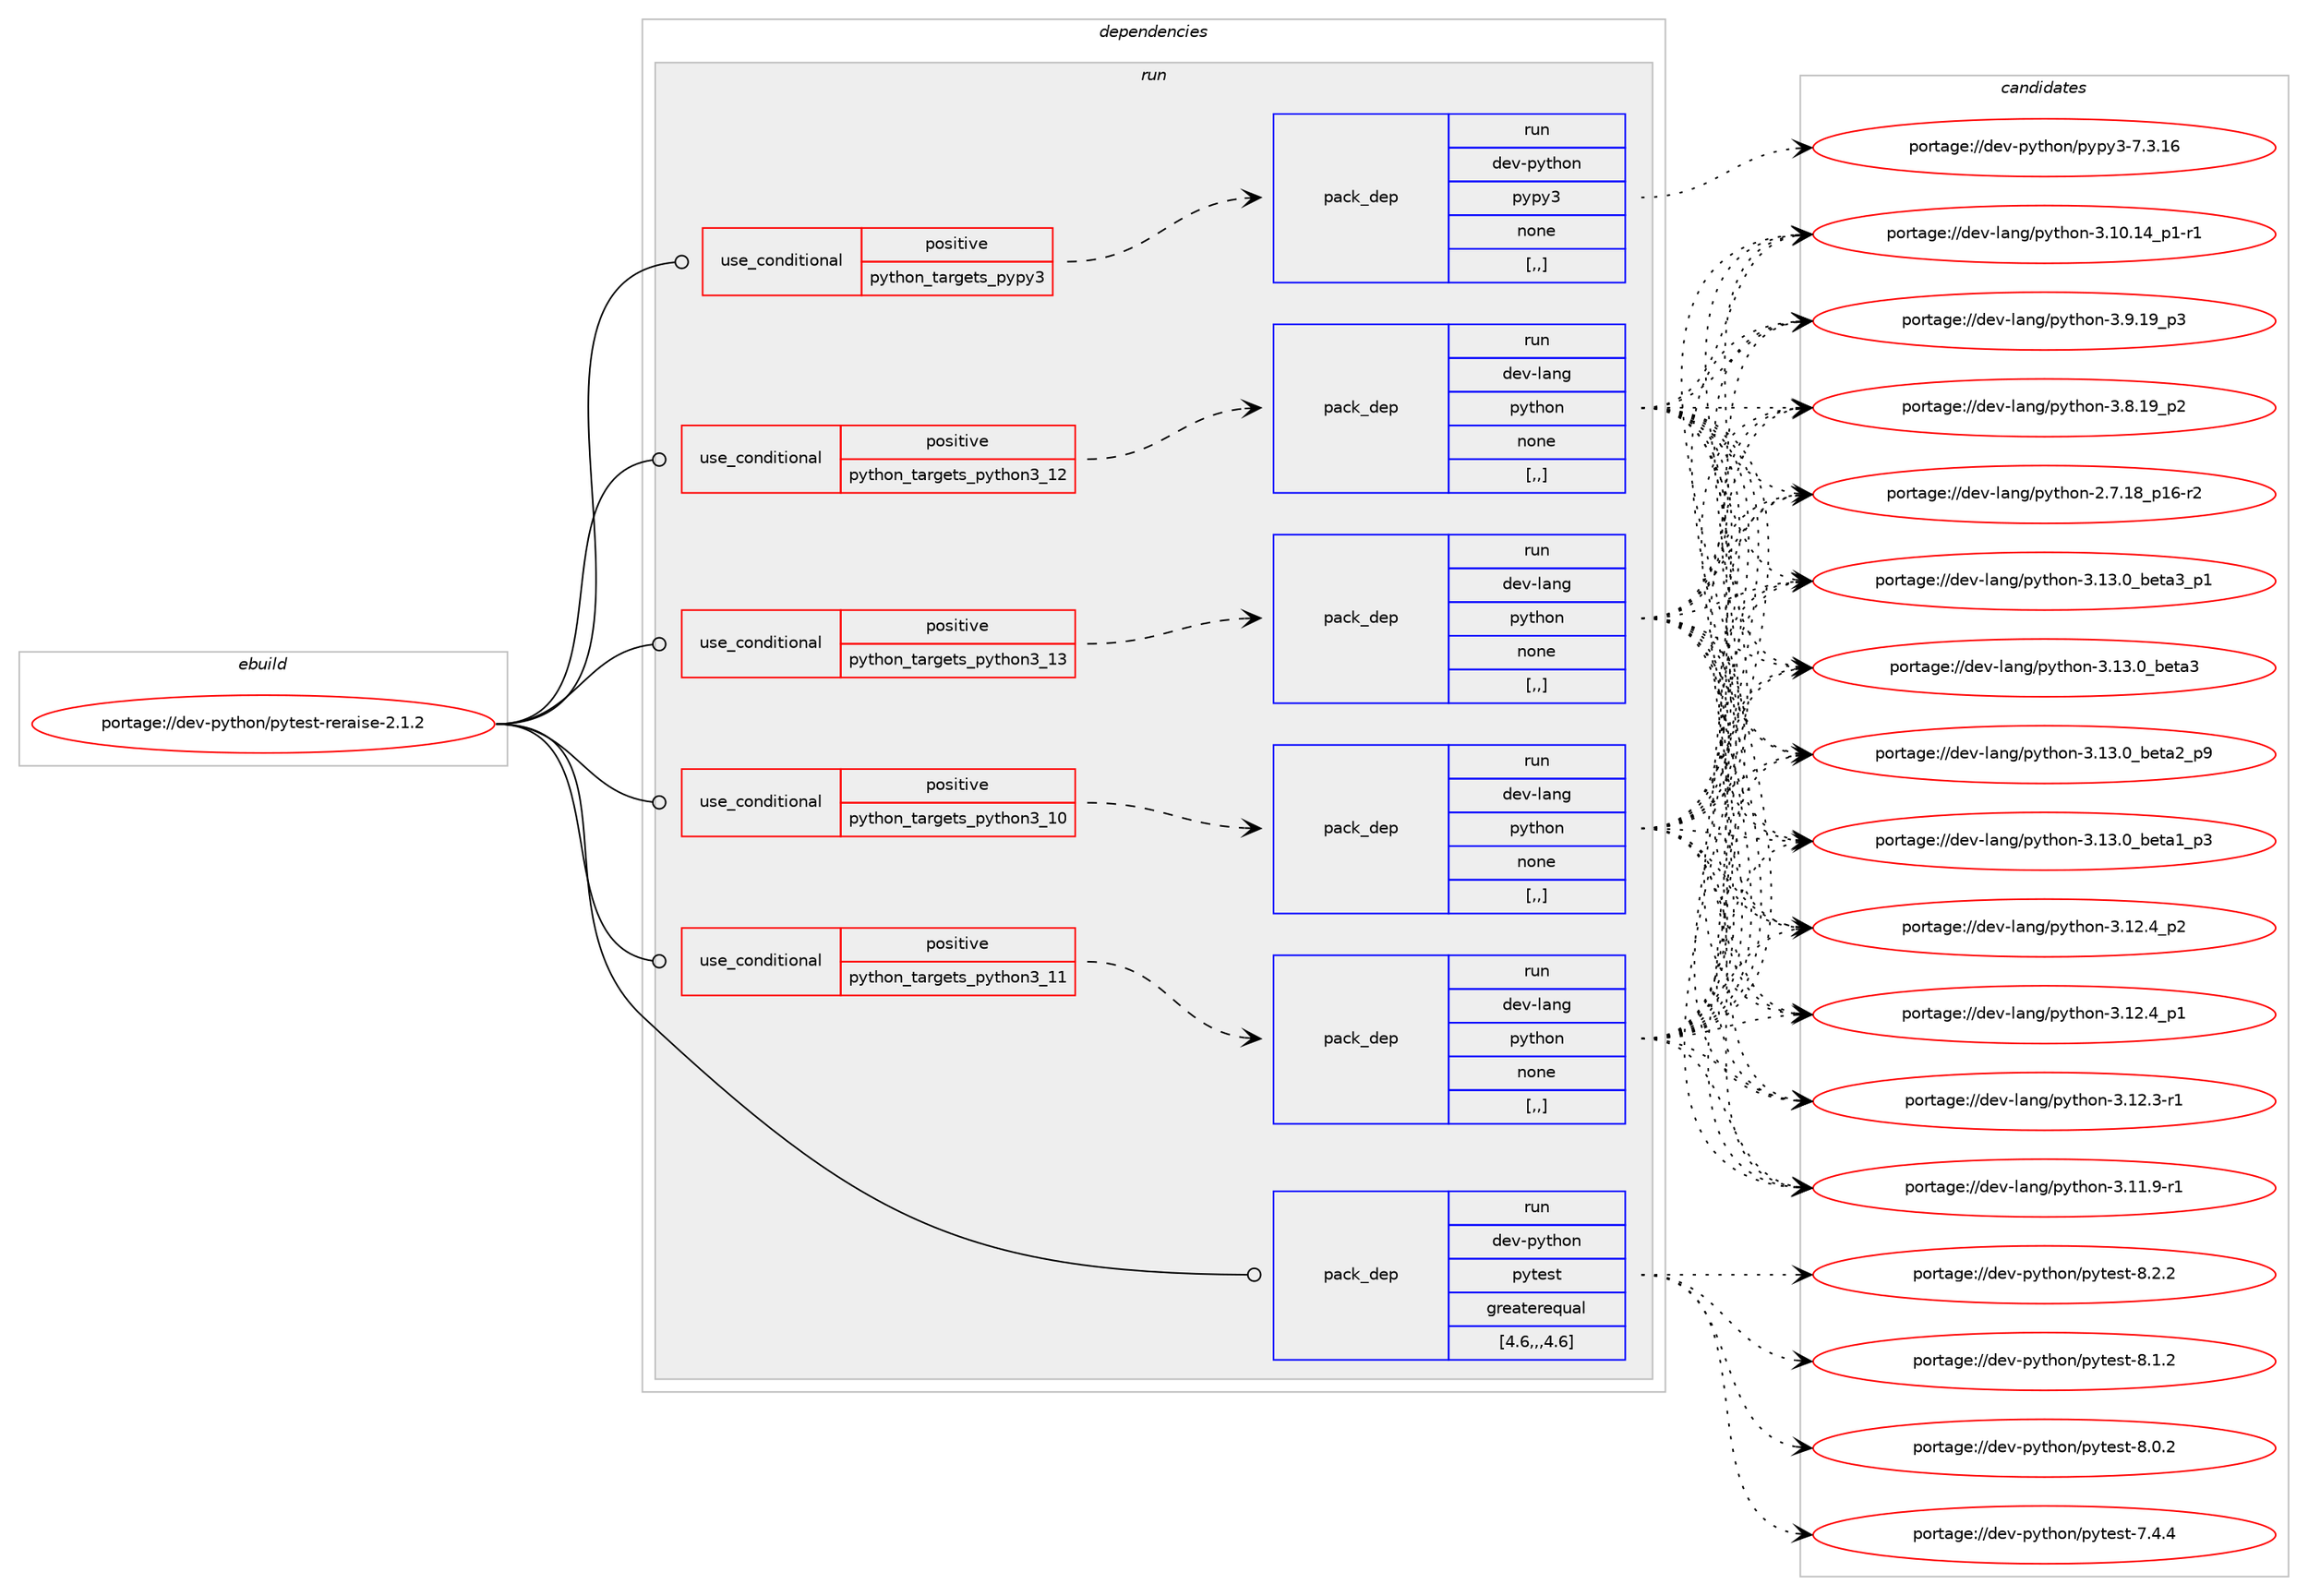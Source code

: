digraph prolog {

# *************
# Graph options
# *************

newrank=true;
concentrate=true;
compound=true;
graph [rankdir=LR,fontname=Helvetica,fontsize=10,ranksep=1.5];#, ranksep=2.5, nodesep=0.2];
edge  [arrowhead=vee];
node  [fontname=Helvetica,fontsize=10];

# **********
# The ebuild
# **********

subgraph cluster_leftcol {
color=gray;
rank=same;
label=<<i>ebuild</i>>;
id [label="portage://dev-python/pytest-reraise-2.1.2", color=red, width=4, href="../dev-python/pytest-reraise-2.1.2.svg"];
}

# ****************
# The dependencies
# ****************

subgraph cluster_midcol {
color=gray;
label=<<i>dependencies</i>>;
subgraph cluster_compile {
fillcolor="#eeeeee";
style=filled;
label=<<i>compile</i>>;
}
subgraph cluster_compileandrun {
fillcolor="#eeeeee";
style=filled;
label=<<i>compile and run</i>>;
}
subgraph cluster_run {
fillcolor="#eeeeee";
style=filled;
label=<<i>run</i>>;
subgraph cond37674 {
dependency158303 [label=<<TABLE BORDER="0" CELLBORDER="1" CELLSPACING="0" CELLPADDING="4"><TR><TD ROWSPAN="3" CELLPADDING="10">use_conditional</TD></TR><TR><TD>positive</TD></TR><TR><TD>python_targets_pypy3</TD></TR></TABLE>>, shape=none, color=red];
subgraph pack119372 {
dependency158304 [label=<<TABLE BORDER="0" CELLBORDER="1" CELLSPACING="0" CELLPADDING="4" WIDTH="220"><TR><TD ROWSPAN="6" CELLPADDING="30">pack_dep</TD></TR><TR><TD WIDTH="110">run</TD></TR><TR><TD>dev-python</TD></TR><TR><TD>pypy3</TD></TR><TR><TD>none</TD></TR><TR><TD>[,,]</TD></TR></TABLE>>, shape=none, color=blue];
}
dependency158303:e -> dependency158304:w [weight=20,style="dashed",arrowhead="vee"];
}
id:e -> dependency158303:w [weight=20,style="solid",arrowhead="odot"];
subgraph cond37675 {
dependency158305 [label=<<TABLE BORDER="0" CELLBORDER="1" CELLSPACING="0" CELLPADDING="4"><TR><TD ROWSPAN="3" CELLPADDING="10">use_conditional</TD></TR><TR><TD>positive</TD></TR><TR><TD>python_targets_python3_10</TD></TR></TABLE>>, shape=none, color=red];
subgraph pack119373 {
dependency158306 [label=<<TABLE BORDER="0" CELLBORDER="1" CELLSPACING="0" CELLPADDING="4" WIDTH="220"><TR><TD ROWSPAN="6" CELLPADDING="30">pack_dep</TD></TR><TR><TD WIDTH="110">run</TD></TR><TR><TD>dev-lang</TD></TR><TR><TD>python</TD></TR><TR><TD>none</TD></TR><TR><TD>[,,]</TD></TR></TABLE>>, shape=none, color=blue];
}
dependency158305:e -> dependency158306:w [weight=20,style="dashed",arrowhead="vee"];
}
id:e -> dependency158305:w [weight=20,style="solid",arrowhead="odot"];
subgraph cond37676 {
dependency158307 [label=<<TABLE BORDER="0" CELLBORDER="1" CELLSPACING="0" CELLPADDING="4"><TR><TD ROWSPAN="3" CELLPADDING="10">use_conditional</TD></TR><TR><TD>positive</TD></TR><TR><TD>python_targets_python3_11</TD></TR></TABLE>>, shape=none, color=red];
subgraph pack119374 {
dependency158308 [label=<<TABLE BORDER="0" CELLBORDER="1" CELLSPACING="0" CELLPADDING="4" WIDTH="220"><TR><TD ROWSPAN="6" CELLPADDING="30">pack_dep</TD></TR><TR><TD WIDTH="110">run</TD></TR><TR><TD>dev-lang</TD></TR><TR><TD>python</TD></TR><TR><TD>none</TD></TR><TR><TD>[,,]</TD></TR></TABLE>>, shape=none, color=blue];
}
dependency158307:e -> dependency158308:w [weight=20,style="dashed",arrowhead="vee"];
}
id:e -> dependency158307:w [weight=20,style="solid",arrowhead="odot"];
subgraph cond37677 {
dependency158309 [label=<<TABLE BORDER="0" CELLBORDER="1" CELLSPACING="0" CELLPADDING="4"><TR><TD ROWSPAN="3" CELLPADDING="10">use_conditional</TD></TR><TR><TD>positive</TD></TR><TR><TD>python_targets_python3_12</TD></TR></TABLE>>, shape=none, color=red];
subgraph pack119375 {
dependency158310 [label=<<TABLE BORDER="0" CELLBORDER="1" CELLSPACING="0" CELLPADDING="4" WIDTH="220"><TR><TD ROWSPAN="6" CELLPADDING="30">pack_dep</TD></TR><TR><TD WIDTH="110">run</TD></TR><TR><TD>dev-lang</TD></TR><TR><TD>python</TD></TR><TR><TD>none</TD></TR><TR><TD>[,,]</TD></TR></TABLE>>, shape=none, color=blue];
}
dependency158309:e -> dependency158310:w [weight=20,style="dashed",arrowhead="vee"];
}
id:e -> dependency158309:w [weight=20,style="solid",arrowhead="odot"];
subgraph cond37678 {
dependency158311 [label=<<TABLE BORDER="0" CELLBORDER="1" CELLSPACING="0" CELLPADDING="4"><TR><TD ROWSPAN="3" CELLPADDING="10">use_conditional</TD></TR><TR><TD>positive</TD></TR><TR><TD>python_targets_python3_13</TD></TR></TABLE>>, shape=none, color=red];
subgraph pack119376 {
dependency158312 [label=<<TABLE BORDER="0" CELLBORDER="1" CELLSPACING="0" CELLPADDING="4" WIDTH="220"><TR><TD ROWSPAN="6" CELLPADDING="30">pack_dep</TD></TR><TR><TD WIDTH="110">run</TD></TR><TR><TD>dev-lang</TD></TR><TR><TD>python</TD></TR><TR><TD>none</TD></TR><TR><TD>[,,]</TD></TR></TABLE>>, shape=none, color=blue];
}
dependency158311:e -> dependency158312:w [weight=20,style="dashed",arrowhead="vee"];
}
id:e -> dependency158311:w [weight=20,style="solid",arrowhead="odot"];
subgraph pack119377 {
dependency158313 [label=<<TABLE BORDER="0" CELLBORDER="1" CELLSPACING="0" CELLPADDING="4" WIDTH="220"><TR><TD ROWSPAN="6" CELLPADDING="30">pack_dep</TD></TR><TR><TD WIDTH="110">run</TD></TR><TR><TD>dev-python</TD></TR><TR><TD>pytest</TD></TR><TR><TD>greaterequal</TD></TR><TR><TD>[4.6,,,4.6]</TD></TR></TABLE>>, shape=none, color=blue];
}
id:e -> dependency158313:w [weight=20,style="solid",arrowhead="odot"];
}
}

# **************
# The candidates
# **************

subgraph cluster_choices {
rank=same;
color=gray;
label=<<i>candidates</i>>;

subgraph choice119372 {
color=black;
nodesep=1;
choice10010111845112121116104111110471121211121215145554651464954 [label="portage://dev-python/pypy3-7.3.16", color=red, width=4,href="../dev-python/pypy3-7.3.16.svg"];
dependency158304:e -> choice10010111845112121116104111110471121211121215145554651464954:w [style=dotted,weight="100"];
}
subgraph choice119373 {
color=black;
nodesep=1;
choice10010111845108971101034711212111610411111045514649514648959810111697519511249 [label="portage://dev-lang/python-3.13.0_beta3_p1", color=red, width=4,href="../dev-lang/python-3.13.0_beta3_p1.svg"];
choice1001011184510897110103471121211161041111104551464951464895981011169751 [label="portage://dev-lang/python-3.13.0_beta3", color=red, width=4,href="../dev-lang/python-3.13.0_beta3.svg"];
choice10010111845108971101034711212111610411111045514649514648959810111697509511257 [label="portage://dev-lang/python-3.13.0_beta2_p9", color=red, width=4,href="../dev-lang/python-3.13.0_beta2_p9.svg"];
choice10010111845108971101034711212111610411111045514649514648959810111697499511251 [label="portage://dev-lang/python-3.13.0_beta1_p3", color=red, width=4,href="../dev-lang/python-3.13.0_beta1_p3.svg"];
choice100101118451089711010347112121116104111110455146495046529511250 [label="portage://dev-lang/python-3.12.4_p2", color=red, width=4,href="../dev-lang/python-3.12.4_p2.svg"];
choice100101118451089711010347112121116104111110455146495046529511249 [label="portage://dev-lang/python-3.12.4_p1", color=red, width=4,href="../dev-lang/python-3.12.4_p1.svg"];
choice100101118451089711010347112121116104111110455146495046514511449 [label="portage://dev-lang/python-3.12.3-r1", color=red, width=4,href="../dev-lang/python-3.12.3-r1.svg"];
choice100101118451089711010347112121116104111110455146494946574511449 [label="portage://dev-lang/python-3.11.9-r1", color=red, width=4,href="../dev-lang/python-3.11.9-r1.svg"];
choice100101118451089711010347112121116104111110455146494846495295112494511449 [label="portage://dev-lang/python-3.10.14_p1-r1", color=red, width=4,href="../dev-lang/python-3.10.14_p1-r1.svg"];
choice100101118451089711010347112121116104111110455146574649579511251 [label="portage://dev-lang/python-3.9.19_p3", color=red, width=4,href="../dev-lang/python-3.9.19_p3.svg"];
choice100101118451089711010347112121116104111110455146564649579511250 [label="portage://dev-lang/python-3.8.19_p2", color=red, width=4,href="../dev-lang/python-3.8.19_p2.svg"];
choice100101118451089711010347112121116104111110455046554649569511249544511450 [label="portage://dev-lang/python-2.7.18_p16-r2", color=red, width=4,href="../dev-lang/python-2.7.18_p16-r2.svg"];
dependency158306:e -> choice10010111845108971101034711212111610411111045514649514648959810111697519511249:w [style=dotted,weight="100"];
dependency158306:e -> choice1001011184510897110103471121211161041111104551464951464895981011169751:w [style=dotted,weight="100"];
dependency158306:e -> choice10010111845108971101034711212111610411111045514649514648959810111697509511257:w [style=dotted,weight="100"];
dependency158306:e -> choice10010111845108971101034711212111610411111045514649514648959810111697499511251:w [style=dotted,weight="100"];
dependency158306:e -> choice100101118451089711010347112121116104111110455146495046529511250:w [style=dotted,weight="100"];
dependency158306:e -> choice100101118451089711010347112121116104111110455146495046529511249:w [style=dotted,weight="100"];
dependency158306:e -> choice100101118451089711010347112121116104111110455146495046514511449:w [style=dotted,weight="100"];
dependency158306:e -> choice100101118451089711010347112121116104111110455146494946574511449:w [style=dotted,weight="100"];
dependency158306:e -> choice100101118451089711010347112121116104111110455146494846495295112494511449:w [style=dotted,weight="100"];
dependency158306:e -> choice100101118451089711010347112121116104111110455146574649579511251:w [style=dotted,weight="100"];
dependency158306:e -> choice100101118451089711010347112121116104111110455146564649579511250:w [style=dotted,weight="100"];
dependency158306:e -> choice100101118451089711010347112121116104111110455046554649569511249544511450:w [style=dotted,weight="100"];
}
subgraph choice119374 {
color=black;
nodesep=1;
choice10010111845108971101034711212111610411111045514649514648959810111697519511249 [label="portage://dev-lang/python-3.13.0_beta3_p1", color=red, width=4,href="../dev-lang/python-3.13.0_beta3_p1.svg"];
choice1001011184510897110103471121211161041111104551464951464895981011169751 [label="portage://dev-lang/python-3.13.0_beta3", color=red, width=4,href="../dev-lang/python-3.13.0_beta3.svg"];
choice10010111845108971101034711212111610411111045514649514648959810111697509511257 [label="portage://dev-lang/python-3.13.0_beta2_p9", color=red, width=4,href="../dev-lang/python-3.13.0_beta2_p9.svg"];
choice10010111845108971101034711212111610411111045514649514648959810111697499511251 [label="portage://dev-lang/python-3.13.0_beta1_p3", color=red, width=4,href="../dev-lang/python-3.13.0_beta1_p3.svg"];
choice100101118451089711010347112121116104111110455146495046529511250 [label="portage://dev-lang/python-3.12.4_p2", color=red, width=4,href="../dev-lang/python-3.12.4_p2.svg"];
choice100101118451089711010347112121116104111110455146495046529511249 [label="portage://dev-lang/python-3.12.4_p1", color=red, width=4,href="../dev-lang/python-3.12.4_p1.svg"];
choice100101118451089711010347112121116104111110455146495046514511449 [label="portage://dev-lang/python-3.12.3-r1", color=red, width=4,href="../dev-lang/python-3.12.3-r1.svg"];
choice100101118451089711010347112121116104111110455146494946574511449 [label="portage://dev-lang/python-3.11.9-r1", color=red, width=4,href="../dev-lang/python-3.11.9-r1.svg"];
choice100101118451089711010347112121116104111110455146494846495295112494511449 [label="portage://dev-lang/python-3.10.14_p1-r1", color=red, width=4,href="../dev-lang/python-3.10.14_p1-r1.svg"];
choice100101118451089711010347112121116104111110455146574649579511251 [label="portage://dev-lang/python-3.9.19_p3", color=red, width=4,href="../dev-lang/python-3.9.19_p3.svg"];
choice100101118451089711010347112121116104111110455146564649579511250 [label="portage://dev-lang/python-3.8.19_p2", color=red, width=4,href="../dev-lang/python-3.8.19_p2.svg"];
choice100101118451089711010347112121116104111110455046554649569511249544511450 [label="portage://dev-lang/python-2.7.18_p16-r2", color=red, width=4,href="../dev-lang/python-2.7.18_p16-r2.svg"];
dependency158308:e -> choice10010111845108971101034711212111610411111045514649514648959810111697519511249:w [style=dotted,weight="100"];
dependency158308:e -> choice1001011184510897110103471121211161041111104551464951464895981011169751:w [style=dotted,weight="100"];
dependency158308:e -> choice10010111845108971101034711212111610411111045514649514648959810111697509511257:w [style=dotted,weight="100"];
dependency158308:e -> choice10010111845108971101034711212111610411111045514649514648959810111697499511251:w [style=dotted,weight="100"];
dependency158308:e -> choice100101118451089711010347112121116104111110455146495046529511250:w [style=dotted,weight="100"];
dependency158308:e -> choice100101118451089711010347112121116104111110455146495046529511249:w [style=dotted,weight="100"];
dependency158308:e -> choice100101118451089711010347112121116104111110455146495046514511449:w [style=dotted,weight="100"];
dependency158308:e -> choice100101118451089711010347112121116104111110455146494946574511449:w [style=dotted,weight="100"];
dependency158308:e -> choice100101118451089711010347112121116104111110455146494846495295112494511449:w [style=dotted,weight="100"];
dependency158308:e -> choice100101118451089711010347112121116104111110455146574649579511251:w [style=dotted,weight="100"];
dependency158308:e -> choice100101118451089711010347112121116104111110455146564649579511250:w [style=dotted,weight="100"];
dependency158308:e -> choice100101118451089711010347112121116104111110455046554649569511249544511450:w [style=dotted,weight="100"];
}
subgraph choice119375 {
color=black;
nodesep=1;
choice10010111845108971101034711212111610411111045514649514648959810111697519511249 [label="portage://dev-lang/python-3.13.0_beta3_p1", color=red, width=4,href="../dev-lang/python-3.13.0_beta3_p1.svg"];
choice1001011184510897110103471121211161041111104551464951464895981011169751 [label="portage://dev-lang/python-3.13.0_beta3", color=red, width=4,href="../dev-lang/python-3.13.0_beta3.svg"];
choice10010111845108971101034711212111610411111045514649514648959810111697509511257 [label="portage://dev-lang/python-3.13.0_beta2_p9", color=red, width=4,href="../dev-lang/python-3.13.0_beta2_p9.svg"];
choice10010111845108971101034711212111610411111045514649514648959810111697499511251 [label="portage://dev-lang/python-3.13.0_beta1_p3", color=red, width=4,href="../dev-lang/python-3.13.0_beta1_p3.svg"];
choice100101118451089711010347112121116104111110455146495046529511250 [label="portage://dev-lang/python-3.12.4_p2", color=red, width=4,href="../dev-lang/python-3.12.4_p2.svg"];
choice100101118451089711010347112121116104111110455146495046529511249 [label="portage://dev-lang/python-3.12.4_p1", color=red, width=4,href="../dev-lang/python-3.12.4_p1.svg"];
choice100101118451089711010347112121116104111110455146495046514511449 [label="portage://dev-lang/python-3.12.3-r1", color=red, width=4,href="../dev-lang/python-3.12.3-r1.svg"];
choice100101118451089711010347112121116104111110455146494946574511449 [label="portage://dev-lang/python-3.11.9-r1", color=red, width=4,href="../dev-lang/python-3.11.9-r1.svg"];
choice100101118451089711010347112121116104111110455146494846495295112494511449 [label="portage://dev-lang/python-3.10.14_p1-r1", color=red, width=4,href="../dev-lang/python-3.10.14_p1-r1.svg"];
choice100101118451089711010347112121116104111110455146574649579511251 [label="portage://dev-lang/python-3.9.19_p3", color=red, width=4,href="../dev-lang/python-3.9.19_p3.svg"];
choice100101118451089711010347112121116104111110455146564649579511250 [label="portage://dev-lang/python-3.8.19_p2", color=red, width=4,href="../dev-lang/python-3.8.19_p2.svg"];
choice100101118451089711010347112121116104111110455046554649569511249544511450 [label="portage://dev-lang/python-2.7.18_p16-r2", color=red, width=4,href="../dev-lang/python-2.7.18_p16-r2.svg"];
dependency158310:e -> choice10010111845108971101034711212111610411111045514649514648959810111697519511249:w [style=dotted,weight="100"];
dependency158310:e -> choice1001011184510897110103471121211161041111104551464951464895981011169751:w [style=dotted,weight="100"];
dependency158310:e -> choice10010111845108971101034711212111610411111045514649514648959810111697509511257:w [style=dotted,weight="100"];
dependency158310:e -> choice10010111845108971101034711212111610411111045514649514648959810111697499511251:w [style=dotted,weight="100"];
dependency158310:e -> choice100101118451089711010347112121116104111110455146495046529511250:w [style=dotted,weight="100"];
dependency158310:e -> choice100101118451089711010347112121116104111110455146495046529511249:w [style=dotted,weight="100"];
dependency158310:e -> choice100101118451089711010347112121116104111110455146495046514511449:w [style=dotted,weight="100"];
dependency158310:e -> choice100101118451089711010347112121116104111110455146494946574511449:w [style=dotted,weight="100"];
dependency158310:e -> choice100101118451089711010347112121116104111110455146494846495295112494511449:w [style=dotted,weight="100"];
dependency158310:e -> choice100101118451089711010347112121116104111110455146574649579511251:w [style=dotted,weight="100"];
dependency158310:e -> choice100101118451089711010347112121116104111110455146564649579511250:w [style=dotted,weight="100"];
dependency158310:e -> choice100101118451089711010347112121116104111110455046554649569511249544511450:w [style=dotted,weight="100"];
}
subgraph choice119376 {
color=black;
nodesep=1;
choice10010111845108971101034711212111610411111045514649514648959810111697519511249 [label="portage://dev-lang/python-3.13.0_beta3_p1", color=red, width=4,href="../dev-lang/python-3.13.0_beta3_p1.svg"];
choice1001011184510897110103471121211161041111104551464951464895981011169751 [label="portage://dev-lang/python-3.13.0_beta3", color=red, width=4,href="../dev-lang/python-3.13.0_beta3.svg"];
choice10010111845108971101034711212111610411111045514649514648959810111697509511257 [label="portage://dev-lang/python-3.13.0_beta2_p9", color=red, width=4,href="../dev-lang/python-3.13.0_beta2_p9.svg"];
choice10010111845108971101034711212111610411111045514649514648959810111697499511251 [label="portage://dev-lang/python-3.13.0_beta1_p3", color=red, width=4,href="../dev-lang/python-3.13.0_beta1_p3.svg"];
choice100101118451089711010347112121116104111110455146495046529511250 [label="portage://dev-lang/python-3.12.4_p2", color=red, width=4,href="../dev-lang/python-3.12.4_p2.svg"];
choice100101118451089711010347112121116104111110455146495046529511249 [label="portage://dev-lang/python-3.12.4_p1", color=red, width=4,href="../dev-lang/python-3.12.4_p1.svg"];
choice100101118451089711010347112121116104111110455146495046514511449 [label="portage://dev-lang/python-3.12.3-r1", color=red, width=4,href="../dev-lang/python-3.12.3-r1.svg"];
choice100101118451089711010347112121116104111110455146494946574511449 [label="portage://dev-lang/python-3.11.9-r1", color=red, width=4,href="../dev-lang/python-3.11.9-r1.svg"];
choice100101118451089711010347112121116104111110455146494846495295112494511449 [label="portage://dev-lang/python-3.10.14_p1-r1", color=red, width=4,href="../dev-lang/python-3.10.14_p1-r1.svg"];
choice100101118451089711010347112121116104111110455146574649579511251 [label="portage://dev-lang/python-3.9.19_p3", color=red, width=4,href="../dev-lang/python-3.9.19_p3.svg"];
choice100101118451089711010347112121116104111110455146564649579511250 [label="portage://dev-lang/python-3.8.19_p2", color=red, width=4,href="../dev-lang/python-3.8.19_p2.svg"];
choice100101118451089711010347112121116104111110455046554649569511249544511450 [label="portage://dev-lang/python-2.7.18_p16-r2", color=red, width=4,href="../dev-lang/python-2.7.18_p16-r2.svg"];
dependency158312:e -> choice10010111845108971101034711212111610411111045514649514648959810111697519511249:w [style=dotted,weight="100"];
dependency158312:e -> choice1001011184510897110103471121211161041111104551464951464895981011169751:w [style=dotted,weight="100"];
dependency158312:e -> choice10010111845108971101034711212111610411111045514649514648959810111697509511257:w [style=dotted,weight="100"];
dependency158312:e -> choice10010111845108971101034711212111610411111045514649514648959810111697499511251:w [style=dotted,weight="100"];
dependency158312:e -> choice100101118451089711010347112121116104111110455146495046529511250:w [style=dotted,weight="100"];
dependency158312:e -> choice100101118451089711010347112121116104111110455146495046529511249:w [style=dotted,weight="100"];
dependency158312:e -> choice100101118451089711010347112121116104111110455146495046514511449:w [style=dotted,weight="100"];
dependency158312:e -> choice100101118451089711010347112121116104111110455146494946574511449:w [style=dotted,weight="100"];
dependency158312:e -> choice100101118451089711010347112121116104111110455146494846495295112494511449:w [style=dotted,weight="100"];
dependency158312:e -> choice100101118451089711010347112121116104111110455146574649579511251:w [style=dotted,weight="100"];
dependency158312:e -> choice100101118451089711010347112121116104111110455146564649579511250:w [style=dotted,weight="100"];
dependency158312:e -> choice100101118451089711010347112121116104111110455046554649569511249544511450:w [style=dotted,weight="100"];
}
subgraph choice119377 {
color=black;
nodesep=1;
choice1001011184511212111610411111047112121116101115116455646504650 [label="portage://dev-python/pytest-8.2.2", color=red, width=4,href="../dev-python/pytest-8.2.2.svg"];
choice1001011184511212111610411111047112121116101115116455646494650 [label="portage://dev-python/pytest-8.1.2", color=red, width=4,href="../dev-python/pytest-8.1.2.svg"];
choice1001011184511212111610411111047112121116101115116455646484650 [label="portage://dev-python/pytest-8.0.2", color=red, width=4,href="../dev-python/pytest-8.0.2.svg"];
choice1001011184511212111610411111047112121116101115116455546524652 [label="portage://dev-python/pytest-7.4.4", color=red, width=4,href="../dev-python/pytest-7.4.4.svg"];
dependency158313:e -> choice1001011184511212111610411111047112121116101115116455646504650:w [style=dotted,weight="100"];
dependency158313:e -> choice1001011184511212111610411111047112121116101115116455646494650:w [style=dotted,weight="100"];
dependency158313:e -> choice1001011184511212111610411111047112121116101115116455646484650:w [style=dotted,weight="100"];
dependency158313:e -> choice1001011184511212111610411111047112121116101115116455546524652:w [style=dotted,weight="100"];
}
}

}
